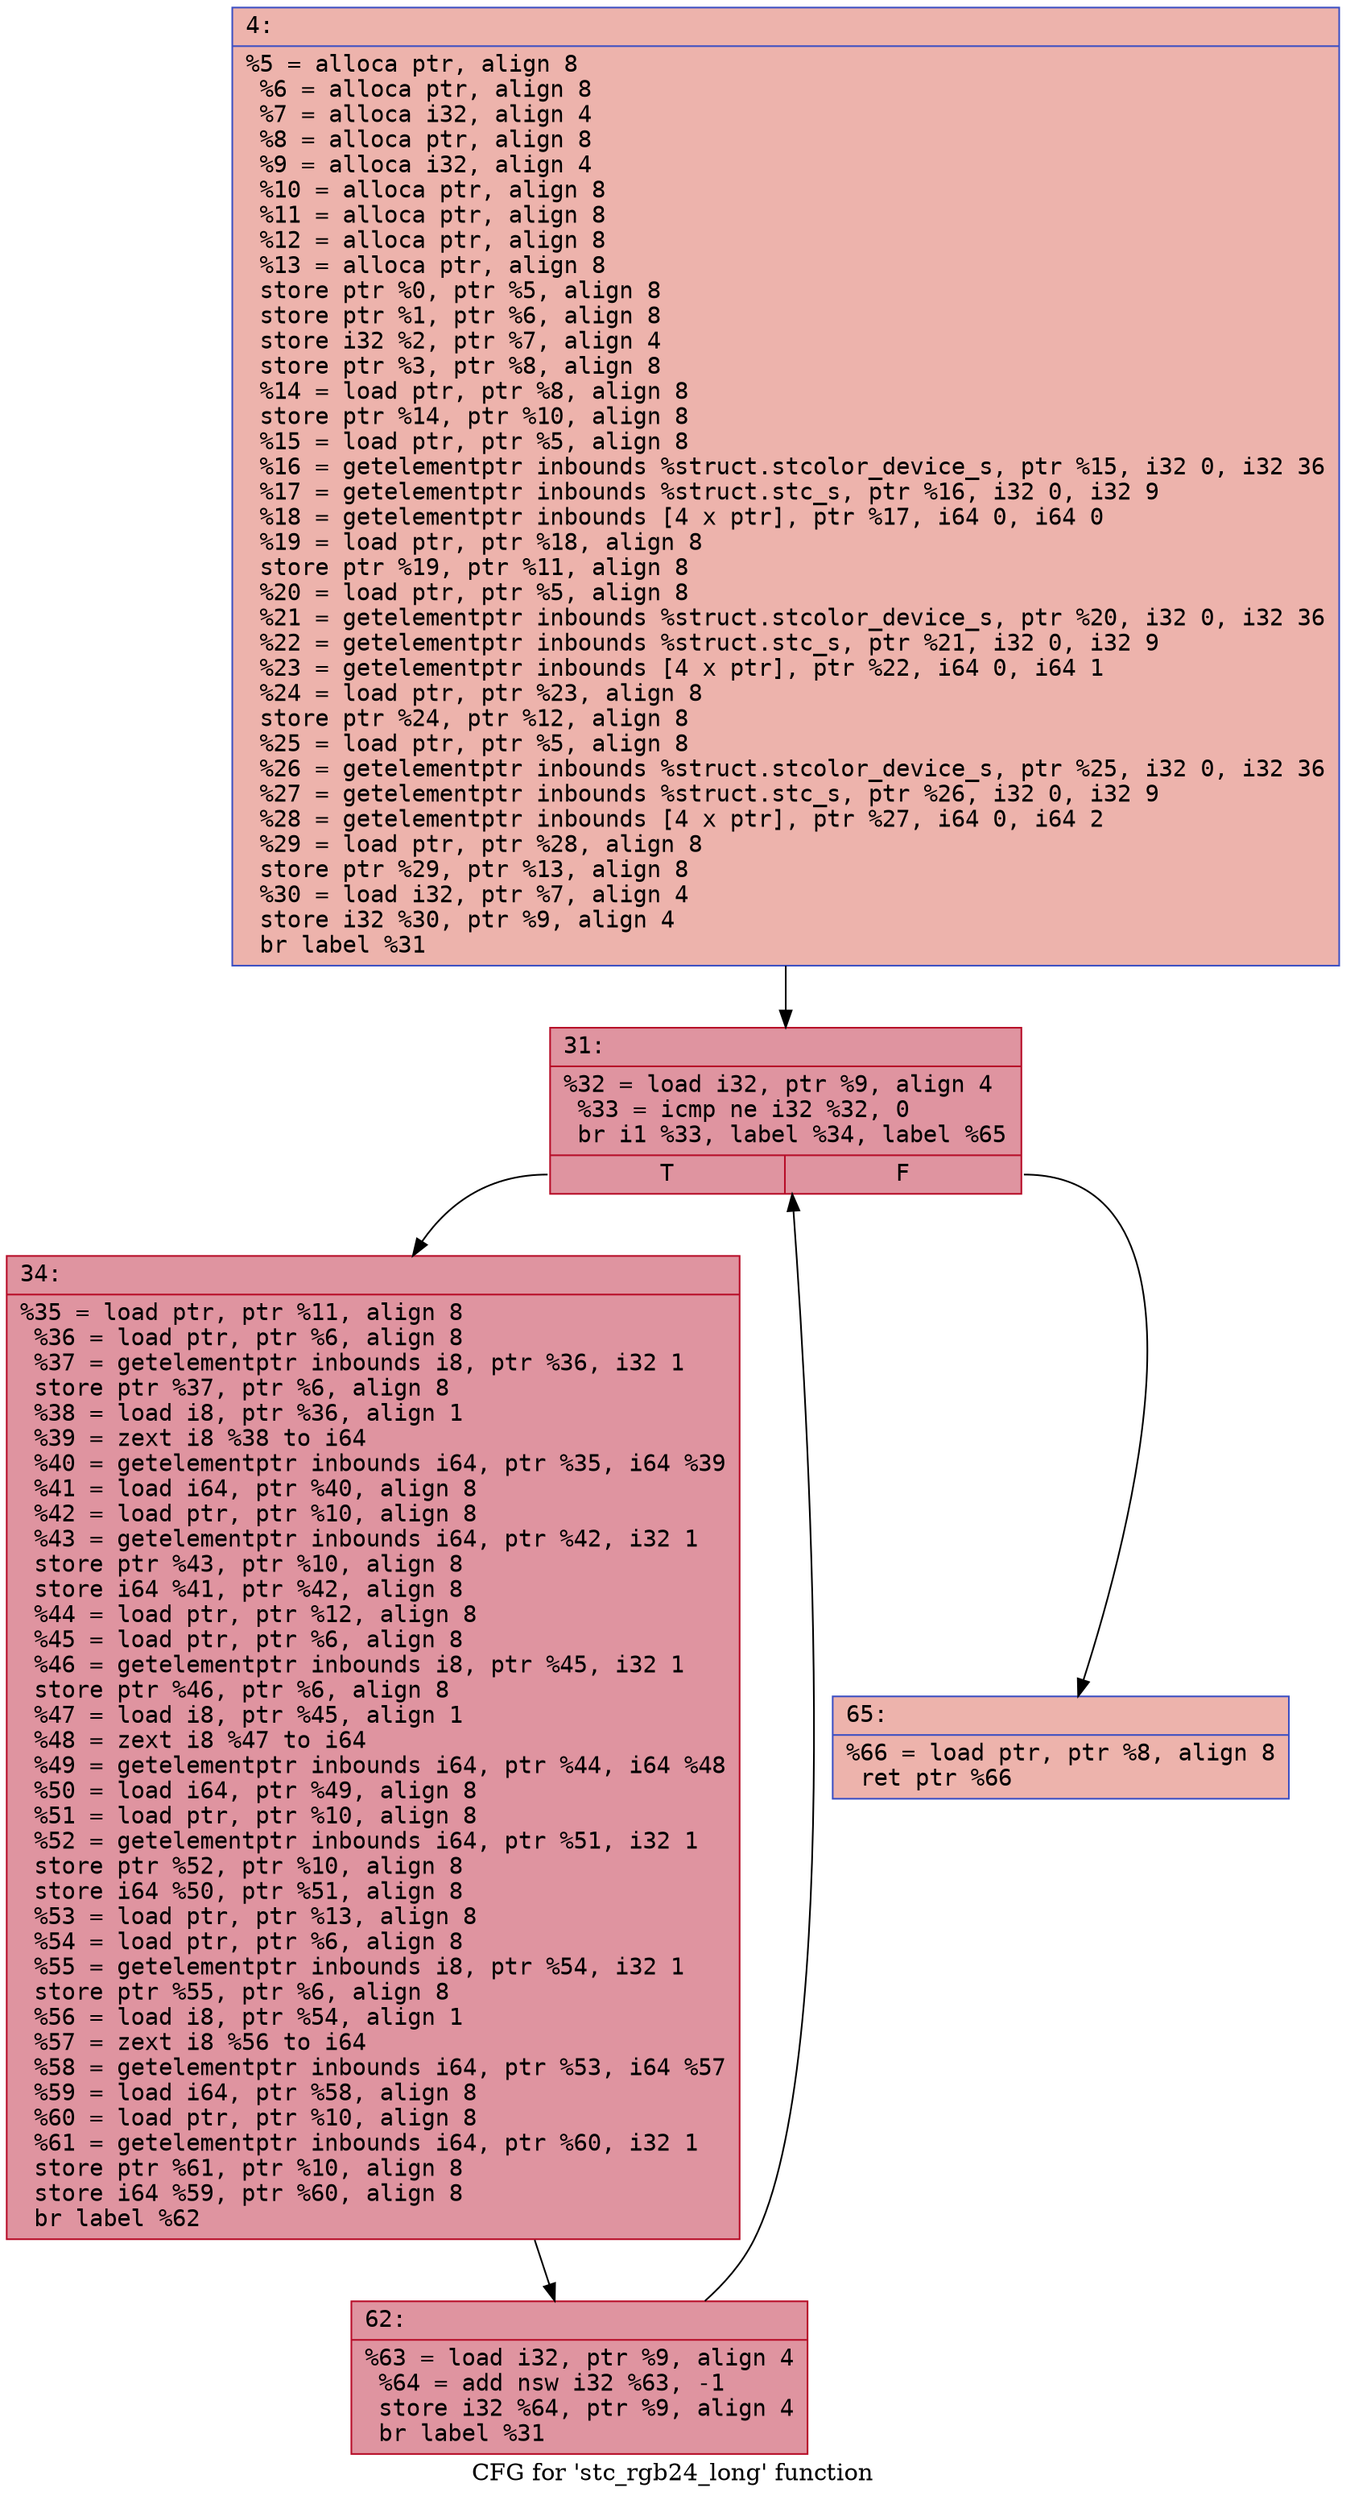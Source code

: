 digraph "CFG for 'stc_rgb24_long' function" {
	label="CFG for 'stc_rgb24_long' function";

	Node0x6000016a04b0 [shape=record,color="#3d50c3ff", style=filled, fillcolor="#d6524470" fontname="Courier",label="{4:\l|  %5 = alloca ptr, align 8\l  %6 = alloca ptr, align 8\l  %7 = alloca i32, align 4\l  %8 = alloca ptr, align 8\l  %9 = alloca i32, align 4\l  %10 = alloca ptr, align 8\l  %11 = alloca ptr, align 8\l  %12 = alloca ptr, align 8\l  %13 = alloca ptr, align 8\l  store ptr %0, ptr %5, align 8\l  store ptr %1, ptr %6, align 8\l  store i32 %2, ptr %7, align 4\l  store ptr %3, ptr %8, align 8\l  %14 = load ptr, ptr %8, align 8\l  store ptr %14, ptr %10, align 8\l  %15 = load ptr, ptr %5, align 8\l  %16 = getelementptr inbounds %struct.stcolor_device_s, ptr %15, i32 0, i32 36\l  %17 = getelementptr inbounds %struct.stc_s, ptr %16, i32 0, i32 9\l  %18 = getelementptr inbounds [4 x ptr], ptr %17, i64 0, i64 0\l  %19 = load ptr, ptr %18, align 8\l  store ptr %19, ptr %11, align 8\l  %20 = load ptr, ptr %5, align 8\l  %21 = getelementptr inbounds %struct.stcolor_device_s, ptr %20, i32 0, i32 36\l  %22 = getelementptr inbounds %struct.stc_s, ptr %21, i32 0, i32 9\l  %23 = getelementptr inbounds [4 x ptr], ptr %22, i64 0, i64 1\l  %24 = load ptr, ptr %23, align 8\l  store ptr %24, ptr %12, align 8\l  %25 = load ptr, ptr %5, align 8\l  %26 = getelementptr inbounds %struct.stcolor_device_s, ptr %25, i32 0, i32 36\l  %27 = getelementptr inbounds %struct.stc_s, ptr %26, i32 0, i32 9\l  %28 = getelementptr inbounds [4 x ptr], ptr %27, i64 0, i64 2\l  %29 = load ptr, ptr %28, align 8\l  store ptr %29, ptr %13, align 8\l  %30 = load i32, ptr %7, align 4\l  store i32 %30, ptr %9, align 4\l  br label %31\l}"];
	Node0x6000016a04b0 -> Node0x6000016a0500[tooltip="4 -> 31\nProbability 100.00%" ];
	Node0x6000016a0500 [shape=record,color="#b70d28ff", style=filled, fillcolor="#b70d2870" fontname="Courier",label="{31:\l|  %32 = load i32, ptr %9, align 4\l  %33 = icmp ne i32 %32, 0\l  br i1 %33, label %34, label %65\l|{<s0>T|<s1>F}}"];
	Node0x6000016a0500:s0 -> Node0x6000016a0550[tooltip="31 -> 34\nProbability 96.88%" ];
	Node0x6000016a0500:s1 -> Node0x6000016a05f0[tooltip="31 -> 65\nProbability 3.12%" ];
	Node0x6000016a0550 [shape=record,color="#b70d28ff", style=filled, fillcolor="#b70d2870" fontname="Courier",label="{34:\l|  %35 = load ptr, ptr %11, align 8\l  %36 = load ptr, ptr %6, align 8\l  %37 = getelementptr inbounds i8, ptr %36, i32 1\l  store ptr %37, ptr %6, align 8\l  %38 = load i8, ptr %36, align 1\l  %39 = zext i8 %38 to i64\l  %40 = getelementptr inbounds i64, ptr %35, i64 %39\l  %41 = load i64, ptr %40, align 8\l  %42 = load ptr, ptr %10, align 8\l  %43 = getelementptr inbounds i64, ptr %42, i32 1\l  store ptr %43, ptr %10, align 8\l  store i64 %41, ptr %42, align 8\l  %44 = load ptr, ptr %12, align 8\l  %45 = load ptr, ptr %6, align 8\l  %46 = getelementptr inbounds i8, ptr %45, i32 1\l  store ptr %46, ptr %6, align 8\l  %47 = load i8, ptr %45, align 1\l  %48 = zext i8 %47 to i64\l  %49 = getelementptr inbounds i64, ptr %44, i64 %48\l  %50 = load i64, ptr %49, align 8\l  %51 = load ptr, ptr %10, align 8\l  %52 = getelementptr inbounds i64, ptr %51, i32 1\l  store ptr %52, ptr %10, align 8\l  store i64 %50, ptr %51, align 8\l  %53 = load ptr, ptr %13, align 8\l  %54 = load ptr, ptr %6, align 8\l  %55 = getelementptr inbounds i8, ptr %54, i32 1\l  store ptr %55, ptr %6, align 8\l  %56 = load i8, ptr %54, align 1\l  %57 = zext i8 %56 to i64\l  %58 = getelementptr inbounds i64, ptr %53, i64 %57\l  %59 = load i64, ptr %58, align 8\l  %60 = load ptr, ptr %10, align 8\l  %61 = getelementptr inbounds i64, ptr %60, i32 1\l  store ptr %61, ptr %10, align 8\l  store i64 %59, ptr %60, align 8\l  br label %62\l}"];
	Node0x6000016a0550 -> Node0x6000016a05a0[tooltip="34 -> 62\nProbability 100.00%" ];
	Node0x6000016a05a0 [shape=record,color="#b70d28ff", style=filled, fillcolor="#b70d2870" fontname="Courier",label="{62:\l|  %63 = load i32, ptr %9, align 4\l  %64 = add nsw i32 %63, -1\l  store i32 %64, ptr %9, align 4\l  br label %31\l}"];
	Node0x6000016a05a0 -> Node0x6000016a0500[tooltip="62 -> 31\nProbability 100.00%" ];
	Node0x6000016a05f0 [shape=record,color="#3d50c3ff", style=filled, fillcolor="#d6524470" fontname="Courier",label="{65:\l|  %66 = load ptr, ptr %8, align 8\l  ret ptr %66\l}"];
}
